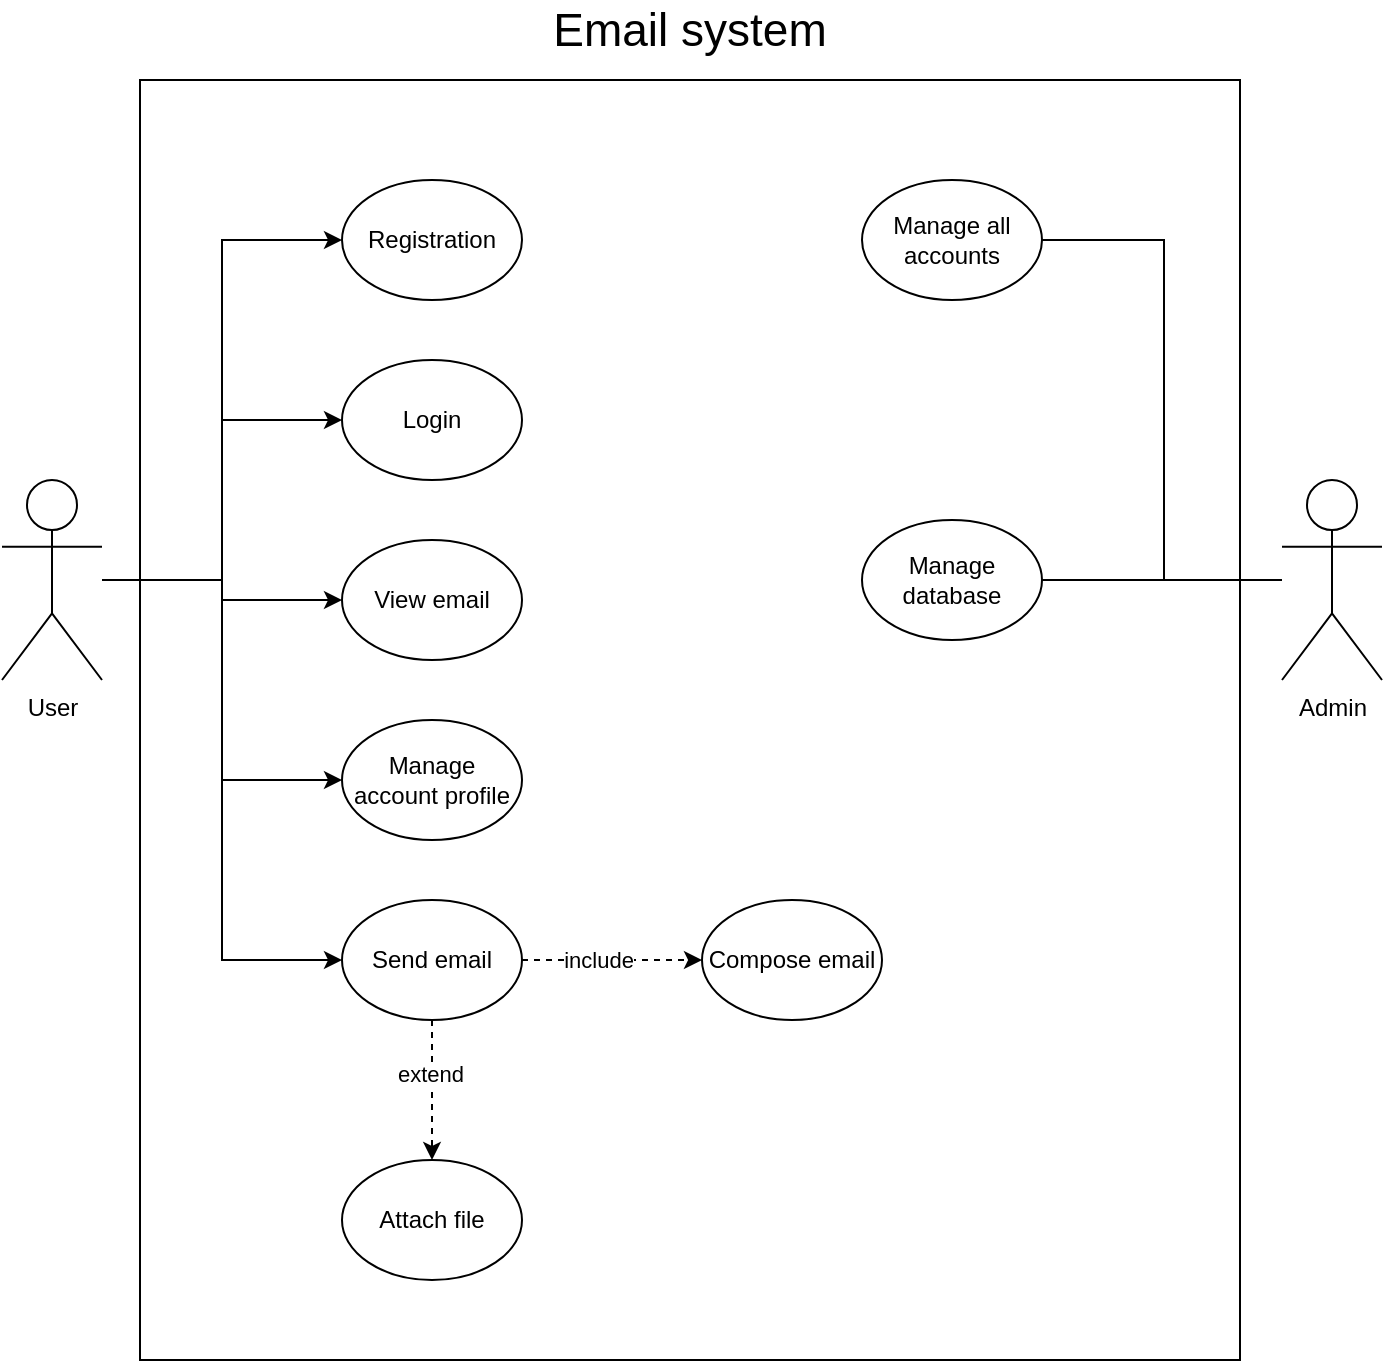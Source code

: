 <mxfile version="24.3.1" type="google">
  <diagram name="Страница — 1" id="M9QsT0gdEJazleE0qiKO">
    <mxGraphModel grid="1" page="1" gridSize="10" guides="1" tooltips="1" connect="1" arrows="1" fold="1" pageScale="1" pageWidth="827" pageHeight="1169" math="0" shadow="0">
      <root>
        <mxCell id="0" />
        <mxCell id="1" parent="0" />
        <mxCell id="7V8gBNC0uydayEChwuM2-23" value="" style="rounded=0;whiteSpace=wrap;html=1;" vertex="1" parent="1">
          <mxGeometry x="139" y="90" width="550" height="640" as="geometry" />
        </mxCell>
        <mxCell id="7V8gBNC0uydayEChwuM2-16" style="edgeStyle=orthogonalEdgeStyle;rounded=0;orthogonalLoop=1;jettySize=auto;html=1;entryX=0;entryY=0.5;entryDx=0;entryDy=0;" edge="1" parent="1" source="7V8gBNC0uydayEChwuM2-1" target="7V8gBNC0uydayEChwuM2-2">
          <mxGeometry relative="1" as="geometry" />
        </mxCell>
        <mxCell id="7V8gBNC0uydayEChwuM2-17" style="edgeStyle=orthogonalEdgeStyle;rounded=0;orthogonalLoop=1;jettySize=auto;html=1;" edge="1" parent="1" source="7V8gBNC0uydayEChwuM2-1" target="7V8gBNC0uydayEChwuM2-3">
          <mxGeometry relative="1" as="geometry" />
        </mxCell>
        <mxCell id="7V8gBNC0uydayEChwuM2-18" style="edgeStyle=orthogonalEdgeStyle;rounded=0;orthogonalLoop=1;jettySize=auto;html=1;entryX=0;entryY=0.5;entryDx=0;entryDy=0;" edge="1" parent="1" source="7V8gBNC0uydayEChwuM2-1" target="7V8gBNC0uydayEChwuM2-4">
          <mxGeometry relative="1" as="geometry" />
        </mxCell>
        <mxCell id="7V8gBNC0uydayEChwuM2-19" style="edgeStyle=orthogonalEdgeStyle;rounded=0;orthogonalLoop=1;jettySize=auto;html=1;entryX=0;entryY=0.5;entryDx=0;entryDy=0;" edge="1" parent="1" source="7V8gBNC0uydayEChwuM2-1" target="7V8gBNC0uydayEChwuM2-5">
          <mxGeometry relative="1" as="geometry" />
        </mxCell>
        <mxCell id="7V8gBNC0uydayEChwuM2-20" style="edgeStyle=orthogonalEdgeStyle;rounded=0;orthogonalLoop=1;jettySize=auto;html=1;entryX=0;entryY=0.5;entryDx=0;entryDy=0;" edge="1" parent="1" source="7V8gBNC0uydayEChwuM2-1" target="7V8gBNC0uydayEChwuM2-6">
          <mxGeometry relative="1" as="geometry" />
        </mxCell>
        <mxCell id="7V8gBNC0uydayEChwuM2-1" value="User" style="shape=umlActor;verticalLabelPosition=bottom;verticalAlign=top;html=1;outlineConnect=0;" vertex="1" parent="1">
          <mxGeometry x="70" y="290" width="50" height="100" as="geometry" />
        </mxCell>
        <mxCell id="7V8gBNC0uydayEChwuM2-2" value="Registration" style="ellipse;whiteSpace=wrap;html=1;" vertex="1" parent="1">
          <mxGeometry x="240" y="140" width="90" height="60" as="geometry" />
        </mxCell>
        <mxCell id="7V8gBNC0uydayEChwuM2-3" value="Login" style="ellipse;whiteSpace=wrap;html=1;" vertex="1" parent="1">
          <mxGeometry x="240" y="230" width="90" height="60" as="geometry" />
        </mxCell>
        <mxCell id="7V8gBNC0uydayEChwuM2-4" value="View email" style="ellipse;whiteSpace=wrap;html=1;" vertex="1" parent="1">
          <mxGeometry x="240" y="320" width="90" height="60" as="geometry" />
        </mxCell>
        <mxCell id="7V8gBNC0uydayEChwuM2-5" value="Manage account profile" style="ellipse;whiteSpace=wrap;html=1;" vertex="1" parent="1">
          <mxGeometry x="240" y="410" width="90" height="60" as="geometry" />
        </mxCell>
        <mxCell id="7V8gBNC0uydayEChwuM2-21" style="edgeStyle=orthogonalEdgeStyle;rounded=0;orthogonalLoop=1;jettySize=auto;html=1;dashed=1;" edge="1" parent="1" source="7V8gBNC0uydayEChwuM2-6" target="7V8gBNC0uydayEChwuM2-7">
          <mxGeometry relative="1" as="geometry" />
        </mxCell>
        <mxCell id="7V8gBNC0uydayEChwuM2-25" value="extend" style="edgeLabel;html=1;align=center;verticalAlign=middle;resizable=0;points=[];" connectable="0" vertex="1" parent="7V8gBNC0uydayEChwuM2-21">
          <mxGeometry x="-0.222" y="-1" relative="1" as="geometry">
            <mxPoint as="offset" />
          </mxGeometry>
        </mxCell>
        <mxCell id="7V8gBNC0uydayEChwuM2-22" style="edgeStyle=orthogonalEdgeStyle;rounded=0;orthogonalLoop=1;jettySize=auto;html=1;dashed=1;" edge="1" parent="1" source="7V8gBNC0uydayEChwuM2-6" target="7V8gBNC0uydayEChwuM2-8">
          <mxGeometry relative="1" as="geometry" />
        </mxCell>
        <mxCell id="7V8gBNC0uydayEChwuM2-26" value="include" style="edgeLabel;html=1;align=center;verticalAlign=middle;resizable=0;points=[];" connectable="0" vertex="1" parent="7V8gBNC0uydayEChwuM2-22">
          <mxGeometry x="-0.165" relative="1" as="geometry">
            <mxPoint as="offset" />
          </mxGeometry>
        </mxCell>
        <mxCell id="7V8gBNC0uydayEChwuM2-6" value="Send email" style="ellipse;whiteSpace=wrap;html=1;" vertex="1" parent="1">
          <mxGeometry x="240" y="500" width="90" height="60" as="geometry" />
        </mxCell>
        <mxCell id="7V8gBNC0uydayEChwuM2-7" value="Attach file" style="ellipse;whiteSpace=wrap;html=1;" vertex="1" parent="1">
          <mxGeometry x="240" y="630" width="90" height="60" as="geometry" />
        </mxCell>
        <mxCell id="7V8gBNC0uydayEChwuM2-8" value="Compose email" style="ellipse;whiteSpace=wrap;html=1;" vertex="1" parent="1">
          <mxGeometry x="420" y="500" width="90" height="60" as="geometry" />
        </mxCell>
        <mxCell id="7V8gBNC0uydayEChwuM2-9" value="Admin" style="shape=umlActor;verticalLabelPosition=bottom;verticalAlign=top;html=1;outlineConnect=0;" vertex="1" parent="1">
          <mxGeometry x="710" y="290" width="50" height="100" as="geometry" />
        </mxCell>
        <mxCell id="7V8gBNC0uydayEChwuM2-14" style="edgeStyle=orthogonalEdgeStyle;rounded=0;orthogonalLoop=1;jettySize=auto;html=1;endArrow=none;endFill=0;" edge="1" parent="1" source="7V8gBNC0uydayEChwuM2-12">
          <mxGeometry relative="1" as="geometry">
            <mxPoint x="710" y="340" as="targetPoint" />
            <Array as="points">
              <mxPoint x="651" y="170" />
              <mxPoint x="651" y="340" />
            </Array>
          </mxGeometry>
        </mxCell>
        <mxCell id="7V8gBNC0uydayEChwuM2-12" value="Manage all accounts" style="ellipse;whiteSpace=wrap;html=1;" vertex="1" parent="1">
          <mxGeometry x="500" y="140" width="90" height="60" as="geometry" />
        </mxCell>
        <mxCell id="7V8gBNC0uydayEChwuM2-13" value="Manage database" style="ellipse;whiteSpace=wrap;html=1;" vertex="1" parent="1">
          <mxGeometry x="500" y="310" width="90" height="60" as="geometry" />
        </mxCell>
        <mxCell id="7V8gBNC0uydayEChwuM2-15" style="edgeStyle=orthogonalEdgeStyle;rounded=0;orthogonalLoop=1;jettySize=auto;html=1;endArrow=none;endFill=0;" edge="1" parent="1" source="7V8gBNC0uydayEChwuM2-13">
          <mxGeometry relative="1" as="geometry">
            <mxPoint x="710" y="340" as="targetPoint" />
          </mxGeometry>
        </mxCell>
        <mxCell id="7V8gBNC0uydayEChwuM2-24" value="&lt;font style=&quot;font-size: 23px;&quot;&gt;Email system&lt;/font&gt;" style="text;html=1;align=center;verticalAlign=middle;whiteSpace=wrap;rounded=0;" vertex="1" parent="1">
          <mxGeometry x="331" y="50" width="166" height="30" as="geometry" />
        </mxCell>
      </root>
    </mxGraphModel>
  </diagram>
</mxfile>
